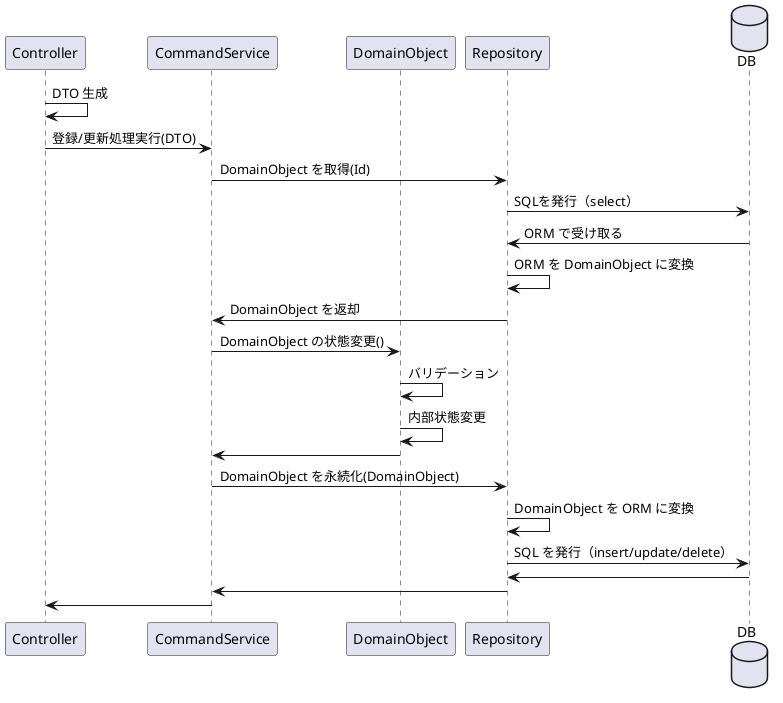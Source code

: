 @startuml LayerStructure_CommandFlow

participant Controller
participant CommandService
participant DomainObject
participant Repository
database DB

Controller -> Controller: DTO 生成
Controller -> CommandService: 登録/更新処理実行(DTO)
CommandService -> Repository: DomainObject を取得(Id)
Repository -> DB: SQLを発行（select）
DB -> Repository: ORM で受け取る
Repository -> Repository: ORM を DomainObject に変換
Repository -> CommandService: DomainObject を返却
CommandService -> DomainObject: DomainObject の状態変更()
DomainObject -> DomainObject: バリデーション
DomainObject -> DomainObject: 内部状態変更
DomainObject -> CommandService
CommandService -> Repository: DomainObject を永続化(DomainObject)
Repository -> Repository: DomainObject を ORM に変換
Repository -> DB: SQL を発行（insert/update/delete）
DB -> Repository
Repository -> CommandService
CommandService -> Controller

@enduml
